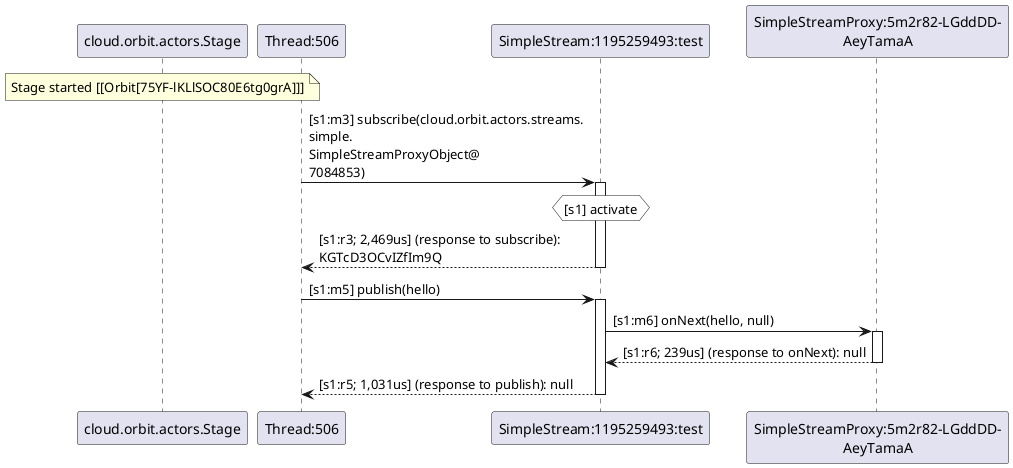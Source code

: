 @startuml
note over "cloud.orbit.actors.Stage": Stage started [[Orbit[75YF-lKLlSOC80E6tg0grA]]]
"Thread:506" -> "SimpleStream:1195259493:test" : [s1:m3] subscribe(cloud.orbit.actors.streams.\nsimple.\nSimpleStreamProxyObject@\n7084853)
activate "SimpleStream:1195259493:test"
hnote over "SimpleStream:1195259493:test" #white : [s1] activate
"SimpleStream:1195259493:test" --> "Thread:506" : [s1:r3; 2,469us] (response to subscribe): \nKGTcD3OCvIZfIm9Q
deactivate "SimpleStream:1195259493:test"
"Thread:506" -> "SimpleStream:1195259493:test" : [s1:m5] publish(hello)
activate "SimpleStream:1195259493:test"
"SimpleStream:1195259493:test" -> "SimpleStreamProxy:5m2r82-LGddDD-\nAeyTamaA" : [s1:m6] onNext(hello, null)
activate "SimpleStreamProxy:5m2r82-LGddDD-\nAeyTamaA"
"SimpleStreamProxy:5m2r82-LGddDD-\nAeyTamaA" --> "SimpleStream:1195259493:test" : [s1:r6; 239us] (response to onNext): null
deactivate "SimpleStreamProxy:5m2r82-LGddDD-\nAeyTamaA"
"SimpleStream:1195259493:test" --> "Thread:506" : [s1:r5; 1,031us] (response to publish): null
deactivate "SimpleStream:1195259493:test"
@enduml
